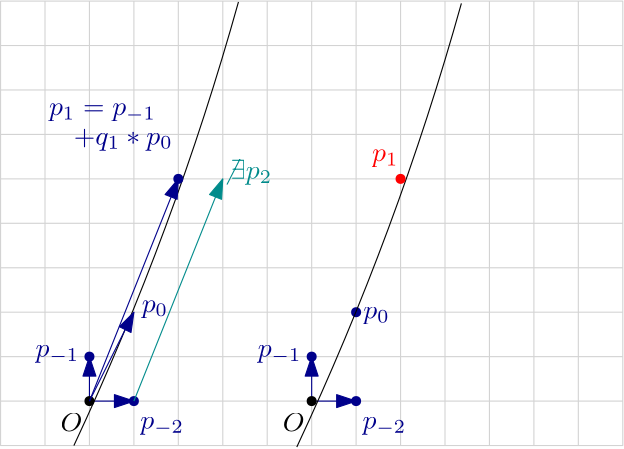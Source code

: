 <?xml version="1.0"?>
<!DOCTYPE ipe SYSTEM "ipe.dtd">
<ipe version="70005" creator="Ipe 7.1.1">
<info created="D:20130625161015" modified="D:20130701153049"/>
<ipestyle name="basic">
<symbol name="arrow/arc(spx)">
<path stroke="sym-stroke" fill="sym-stroke" pen="sym-pen">
0 0 m
-1 0.333 l
-1 -0.333 l
h
</path>
</symbol>
<symbol name="arrow/farc(spx)">
<path stroke="sym-stroke" fill="white" pen="sym-pen">
0 0 m
-1 0.333 l
-1 -0.333 l
h
</path>
</symbol>
<symbol name="mark/circle(sx)" transformations="translations">
<path fill="sym-stroke">
0.6 0 0 0.6 0 0 e
0.4 0 0 0.4 0 0 e
</path>
</symbol>
<symbol name="mark/disk(sx)" transformations="translations">
<path fill="sym-stroke">
0.6 0 0 0.6 0 0 e
</path>
</symbol>
<symbol name="mark/fdisk(sfx)" transformations="translations">
<group>
<path fill="sym-fill">
0.5 0 0 0.5 0 0 e
</path>
<path fill="sym-stroke" fillrule="eofill">
0.6 0 0 0.6 0 0 e
0.4 0 0 0.4 0 0 e
</path>
</group>
</symbol>
<symbol name="mark/box(sx)" transformations="translations">
<path fill="sym-stroke" fillrule="eofill">
-0.6 -0.6 m
0.6 -0.6 l
0.6 0.6 l
-0.6 0.6 l
h
-0.4 -0.4 m
0.4 -0.4 l
0.4 0.4 l
-0.4 0.4 l
h
</path>
</symbol>
<symbol name="mark/square(sx)" transformations="translations">
<path fill="sym-stroke">
-0.6 -0.6 m
0.6 -0.6 l
0.6 0.6 l
-0.6 0.6 l
h
</path>
</symbol>
<symbol name="mark/fsquare(sfx)" transformations="translations">
<group>
<path fill="sym-fill">
-0.5 -0.5 m
0.5 -0.5 l
0.5 0.5 l
-0.5 0.5 l
h
</path>
<path fill="sym-stroke" fillrule="eofill">
-0.6 -0.6 m
0.6 -0.6 l
0.6 0.6 l
-0.6 0.6 l
h
-0.4 -0.4 m
0.4 -0.4 l
0.4 0.4 l
-0.4 0.4 l
h
</path>
</group>
</symbol>
<symbol name="mark/cross(sx)" transformations="translations">
<group>
<path fill="sym-stroke">
-0.43 -0.57 m
0.57 0.43 l
0.43 0.57 l
-0.57 -0.43 l
h
</path>
<path fill="sym-stroke">
-0.43 0.57 m
0.57 -0.43 l
0.43 -0.57 l
-0.57 0.43 l
h
</path>
</group>
</symbol>
<symbol name="arrow/fnormal(spx)">
<path stroke="sym-stroke" fill="white" pen="sym-pen">
0 0 m
-1 0.333 l
-1 -0.333 l
h
</path>
</symbol>
<symbol name="arrow/pointed(spx)">
<path stroke="sym-stroke" fill="sym-stroke" pen="sym-pen">
0 0 m
-1 0.333 l
-0.8 0 l
-1 -0.333 l
h
</path>
</symbol>
<symbol name="arrow/fpointed(spx)">
<path stroke="sym-stroke" fill="white" pen="sym-pen">
0 0 m
-1 0.333 l
-0.8 0 l
-1 -0.333 l
h
</path>
</symbol>
<symbol name="arrow/linear(spx)">
<path stroke="sym-stroke" pen="sym-pen">
-1 0.333 m
0 0 l
-1 -0.333 l
</path>
</symbol>
<symbol name="arrow/fdouble(spx)">
<path stroke="sym-stroke" fill="white" pen="sym-pen">
0 0 m
-1 0.333 l
-1 -0.333 l
h
-1 0 m
-2 0.333 l
-2 -0.333 l
h
</path>
</symbol>
<symbol name="arrow/double(spx)">
<path stroke="sym-stroke" fill="sym-stroke" pen="sym-pen">
0 0 m
-1 0.333 l
-1 -0.333 l
h
-1 0 m
-2 0.333 l
-2 -0.333 l
h
</path>
</symbol>
<pen name="heavier" value="0.8"/>
<pen name="fat" value="1.2"/>
<pen name="ultrafat" value="2"/>
<symbolsize name="large" value="5"/>
<symbolsize name="small" value="2"/>
<symbolsize name="tiny" value="1.1"/>
<arrowsize name="large" value="10"/>
<arrowsize name="small" value="5"/>
<arrowsize name="tiny" value="3"/>
<color name="red" value="1 0 0"/>
<color name="green" value="0 1 0"/>
<color name="blue" value="0 0 1"/>
<color name="yellow" value="1 1 0"/>
<color name="orange" value="1 0.647 0"/>
<color name="gold" value="1 0.843 0"/>
<color name="purple" value="0.627 0.125 0.941"/>
<color name="gray" value="0.745"/>
<color name="brown" value="0.647 0.165 0.165"/>
<color name="navy" value="0 0 0.502"/>
<color name="pink" value="1 0.753 0.796"/>
<color name="seagreen" value="0.18 0.545 0.341"/>
<color name="turquoise" value="0.251 0.878 0.816"/>
<color name="violet" value="0.933 0.51 0.933"/>
<color name="darkblue" value="0 0 0.545"/>
<color name="darkcyan" value="0 0.545 0.545"/>
<color name="darkgray" value="0.663"/>
<color name="darkgreen" value="0 0.392 0"/>
<color name="darkmagenta" value="0.545 0 0.545"/>
<color name="darkorange" value="1 0.549 0"/>
<color name="darkred" value="0.545 0 0"/>
<color name="lightblue" value="0.678 0.847 0.902"/>
<color name="lightcyan" value="0.878 1 1"/>
<color name="lightgray" value="0.827"/>
<color name="lightgreen" value="0.565 0.933 0.565"/>
<color name="lightyellow" value="1 1 0.878"/>
<dashstyle name="dashed" value="[4] 0"/>
<dashstyle name="dotted" value="[1 3] 0"/>
<dashstyle name="dash dotted" value="[4 2 1 2] 0"/>
<dashstyle name="dash dot dotted" value="[4 2 1 2 1 2] 0"/>
<textsize name="large" value="\large"/>
<textsize name="Large" value="\Large"/>
<textsize name="LARGE" value="\LARGE"/>
<textsize name="huge" value="\huge"/>
<textsize name="Huge" value="\Huge"/>
<textsize name="small" value="\small"/>
<textsize name="footnote" value="\footnotesize"/>
<textsize name="tiny" value="\tiny"/>
<textstyle name="center" begin="\begin{center}" end="\end{center}"/>
<textstyle name="itemize" begin="\begin{itemize}" end="\end{itemize}"/>
<textstyle name="item" begin="\begin{itemize}\item{}" end="\end{itemize}"/>
<gridsize name="4 pts" value="4"/>
<gridsize name="8 pts (~3 mm)" value="8"/>
<gridsize name="16 pts (~6 mm)" value="16"/>
<gridsize name="32 pts (~12 mm)" value="32"/>
<gridsize name="10 pts (~3.5 mm)" value="10"/>
<gridsize name="20 pts (~7 mm)" value="20"/>
<gridsize name="14 pts (~5 mm)" value="14"/>
<gridsize name="28 pts (~10 mm)" value="28"/>
<gridsize name="56 pts (~20 mm)" value="56"/>
<anglesize name="90 deg" value="90"/>
<anglesize name="60 deg" value="60"/>
<anglesize name="45 deg" value="45"/>
<anglesize name="30 deg" value="30"/>
<anglesize name="22.5 deg" value="22.5"/>
<tiling name="falling" angle="-60" step="4" width="1"/>
<tiling name="rising" angle="30" step="4" width="1"/>
</ipestyle>
<page>
<layer name="alpha"/>
<view layers="alpha" active="alpha"/>
<path layer="alpha" stroke="lightgray">
160 496 m
384 496 l
384 656 l
160 656 l
160 496 l
176 496 l
176 656 l
192 656 l
192 496 l
208 496 l
208 656 l
224 656 l
224 496 l
240 496 l
240 656 l
256 656 l
256 496 l
272 496 l
272 656 l
288 656 l
288 496 l
304 496 l
304 656 l
320 656 l
320 496 l
336 496 l
336 656 l
352 656 l
352 496 l
368 496 l
368 656 l
384 656 l
384 640 l
160 640 l
160 624 l
384 624 l
384 608 l
160 608 l
160 592 l
384 592 l
384 576 l
160 576 l
160 560 l
384 560 l
384 544 l
160 544 l
160 528 l
384 528 l
384 512 l
160 512 l
</path>
<path stroke="darkblue" arrow="normal/normal">
192 512 m
192 528 l
</path>
<path stroke="darkblue" arrow="normal/normal">
192 512 m
208 512 l
</path>
<text matrix="1 0 0 1 -6.0353 -6.28677" transformations="translations" pos="187.654 507.335" stroke="black" type="label" width="7.876" height="6.808" depth="0" valign="baseline">$O$</text>
<use name="mark/disk(sx)" pos="192 512" size="normal" stroke="black"/>
<use name="mark/disk(sx)" pos="208 512" size="normal" stroke="darkblue"/>
<use name="mark/disk(sx)" pos="192 528" size="normal" stroke="darkblue"/>
<text transformations="translations" pos="210.286 502.055" stroke="darkblue" type="label" width="15.708" height="4.294" depth="2.32" valign="baseline">$p_{-2}$</text>
<text matrix="1 0 0 1 -3.77206 -4.02353" transformations="translations" pos="176.338 531.98" stroke="darkblue" type="label" width="15.708" height="4.294" depth="2.32" valign="baseline">$p_{-1}$</text>
<path matrix="1 0 0 1 80 0" stroke="darkblue" arrow="normal/normal">
192 512 m
192 528 l
</path>
<path matrix="1 0 0 1 80 0" stroke="darkblue" arrow="normal/normal">
192 512 m
208 512 l
</path>
<text matrix="1 0 0 1 73.9647 -6.28677" transformations="translations" pos="187.654 507.335" stroke="black" type="label" width="7.876" height="6.808" depth="0" valign="baseline">$O$</text>
<use matrix="1 0 0 1 80 0" name="mark/disk(sx)" pos="192 512" size="normal" stroke="black"/>
<use matrix="1 0 0 1 80 0" name="mark/disk(sx)" pos="208 512" size="normal" stroke="darkblue"/>
<use matrix="1 0 0 1 80 0" name="mark/disk(sx)" pos="192 528" size="normal" stroke="darkblue"/>
<text matrix="1 0 0 1 80 0" transformations="translations" pos="210.286 502.055" stroke="darkblue" type="label" width="15.708" height="4.294" depth="2.32" valign="baseline">$p_{-2}$</text>
<text matrix="1 0 0 1 76.2279 -4.02353" transformations="translations" pos="176.338 531.98" stroke="darkblue" type="label" width="15.708" height="4.294" depth="2.32" valign="baseline">$p_{-1}$</text>
<text matrix="1 0 0 1 -13.4034 -2.30707" transformations="translations" pos="304 544" stroke="darkblue" type="label" width="9.482" height="4.297" depth="1.93" valign="baseline">$p_0$</text>
<use name="mark/disk(sx)" pos="288 544" size="normal" stroke="darkblue"/>
<path stroke="black">
186.397 495.98 m
1026.46 0 0 1026.46 -743.028 931.639 245.65 655.692 a
</path>
<path matrix="1 0 0 1 80.2539 -0.517727" stroke="black">
186.397 495.98 m
1026.46 0 0 1026.46 -743.028 931.639 245.65 655.692 a
</path>
<text matrix="1 0 0 1 1.42123 54.8996" transformations="translations" pos="176 560" stroke="darkblue" type="label" width="38.474" height="4.294" depth="2.32" valign="baseline">$p_1=p_{-1}$</text>
<text matrix="1 0 0 1 21.4448 42.4202" transformations="translations" pos="164.934 561.866" stroke="darkblue" type="label" width="35.556" height="5.819" depth="1.93" valign="baseline">$+q_{1}*p_{0}$</text>
<use name="mark/disk(sx)" pos="224 592" size="normal" stroke="darkblue"/>
<path stroke="darkcyan" arrow="normal/normal">
208 512 m
240 592 l
</path>
<text matrix="1 0 0 1 -16 0" transformations="translations" pos="256 592" stroke="darkcyan" type="label" width="17.784" height="6.926" depth="1.93" valign="baseline">$\not\exists p_{2}$</text>
<path stroke="darkblue" arrow="normal/normal">
192 512 m
224 592 l
</path>
<path stroke="darkblue" arrow="normal/normal">
192 512 m
208 544 l
</path>
<text matrix="1 0 0 1 -13.199 0" transformations="translations" pos="224 544" stroke="darkblue" type="label" width="9.482" height="4.297" depth="1.93" valign="baseline">$p_0$</text>
<use name="mark/disk(sx)" pos="304 592" size="normal" stroke="red"/>
<text matrix="1 0 0 1 -26.2596 6.3023" transformations="translations" pos="320 592" stroke="red" type="label" width="9.482" height="4.297" depth="1.93" valign="baseline">$p_1$</text>
</page>
</ipe>
